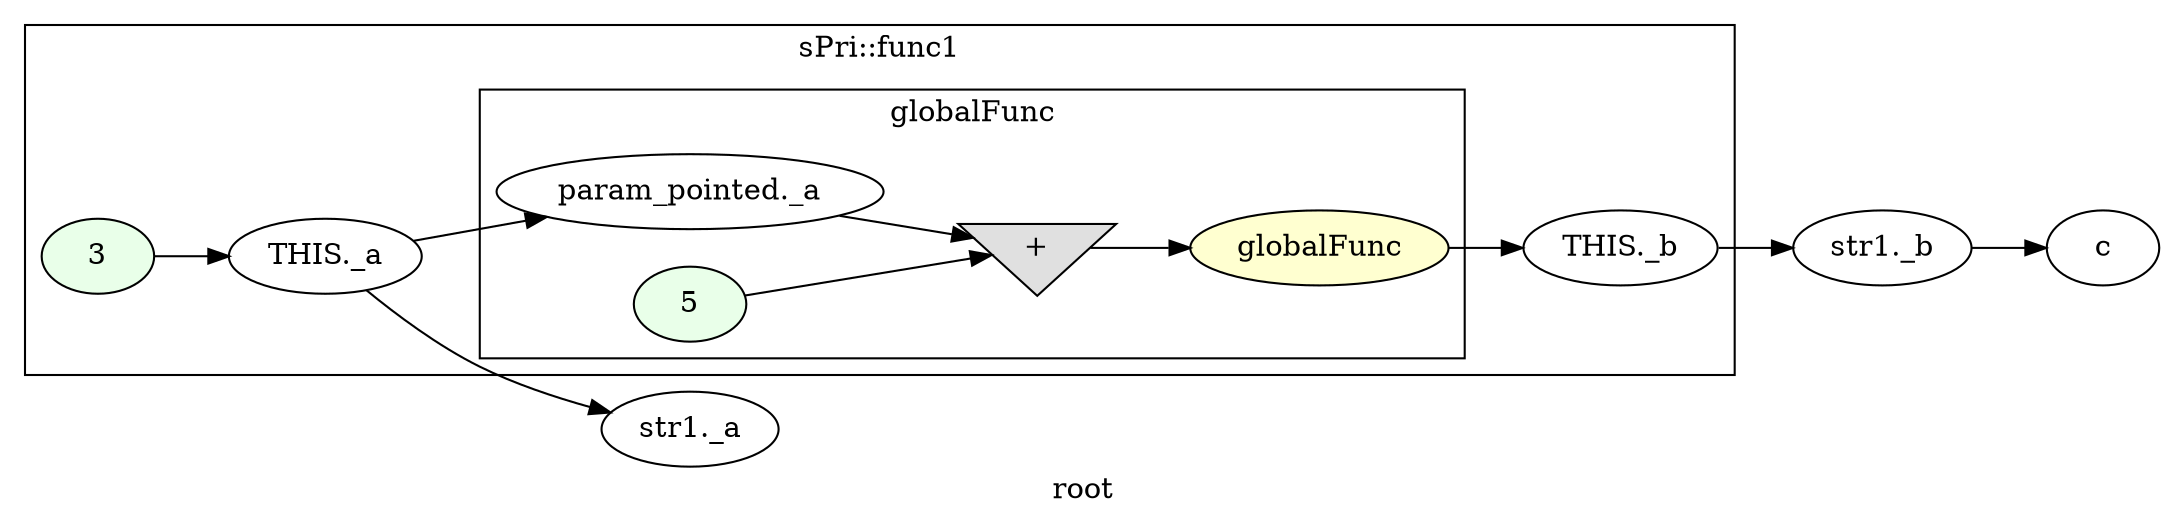 digraph G
{
rankdir=LR;
label = "root";
	node_000028 [ label = "str1._a", startingline=28 ]
	node_000029 [ label = "str1._b", startingline=28 ]
	node_000030 [ label = "c", startingline=29 ]
subgraph cluster_1 {
label = "sPri::func1";
parent = "G";
startingline = 28;
	node_000020 [ label = "3", style=filled, fillcolor="#E9FFE9", startingline=22 ]
	node_000021 [ label = "THIS._a", startingline=22 ]
	node_000022 [ label = "THIS._b", startingline=23 ]
subgraph cluster_2 {
label = "globalFunc";
parent = "cluster_1";
startingline = 23;
	node_000023 [ label = "param_pointed._a", startingline=15 ]
	node_000025 [ label = "5", style=filled, fillcolor="#E9FFE9", startingline=17 ]
	node_000026 [ label = "+", shape=invtriangle, style=filled, fillcolor="#E0E0E0", startingline=17 ]
	node_000027 [ label = "globalFunc", style=filled, fillcolor="#FFFFD0", startingline=17 ]
}
}
	node_000029 -> node_000030
	node_000020 -> node_000021
	node_000021 -> node_000023
	node_000021 -> node_000028
	node_000022 -> node_000029
	node_000023 -> node_000026
	node_000025 -> node_000026
	node_000026 -> node_000027
	node_000027 -> node_000022
}
